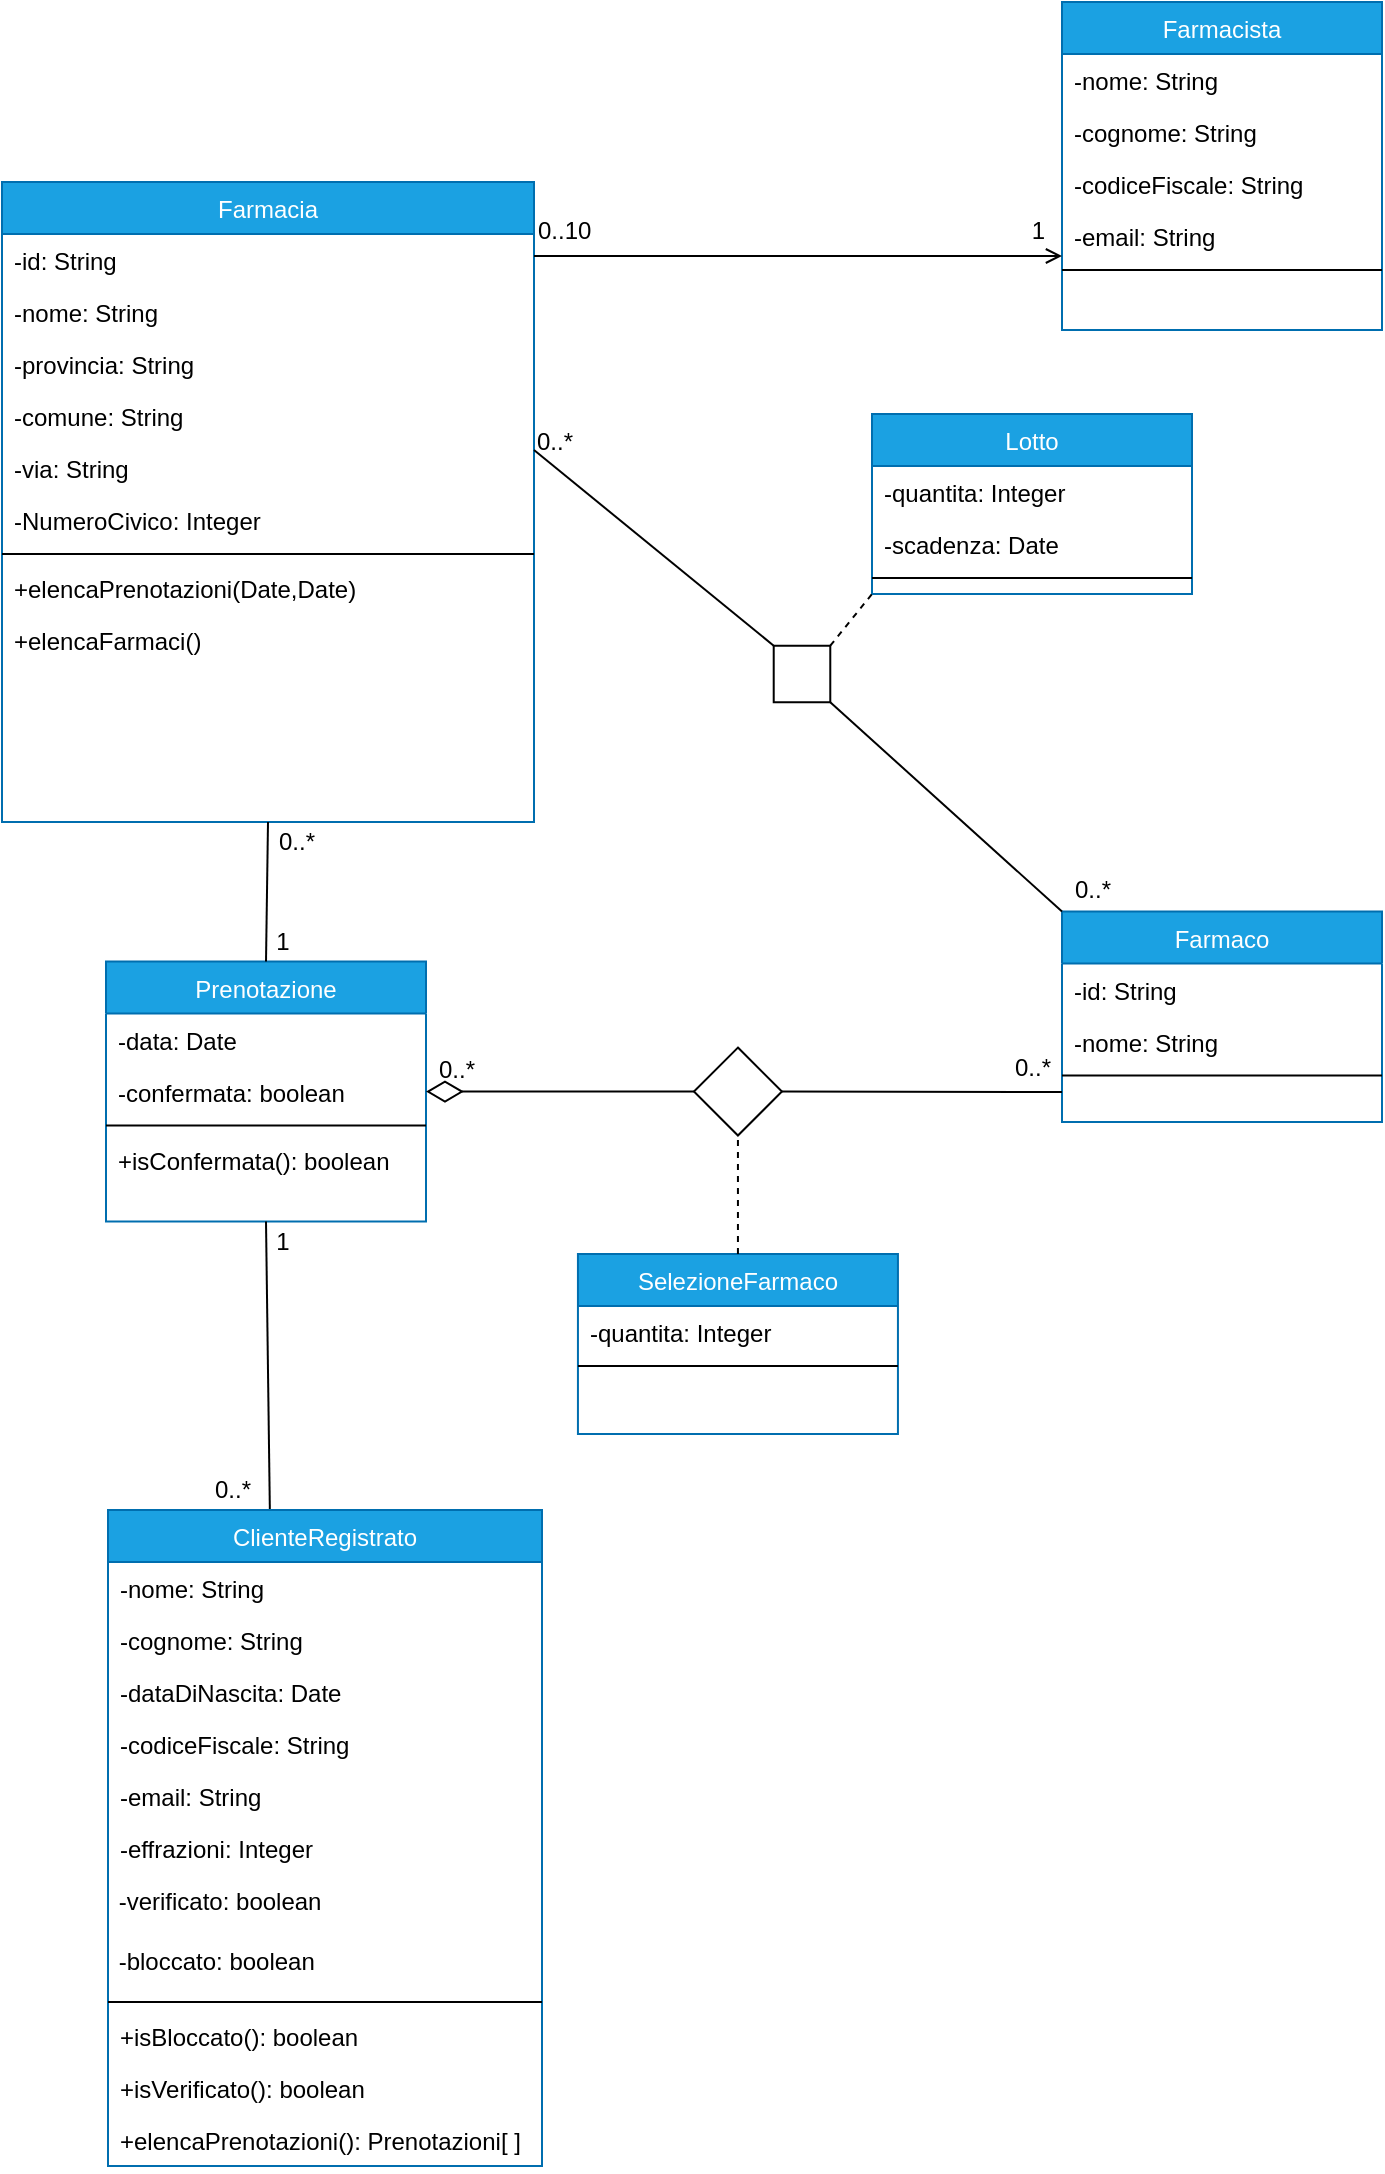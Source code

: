 <mxfile version="14.6.13" type="device" pages="3"><diagram name="DominioFarmacia" id="1DqXM_VLLtZRZo5YBlxg"><mxGraphModel dx="1550" dy="907" grid="1" gridSize="10" guides="1" tooltips="1" connect="1" arrows="1" fold="1" page="1" pageScale="1" pageWidth="827" pageHeight="1169" math="0" shadow="0"><root><mxCell id="rnBzu6xH4EQNNLIilahQ-0"/><mxCell id="rnBzu6xH4EQNNLIilahQ-1" parent="rnBzu6xH4EQNNLIilahQ-0"/><mxCell id="M96Jd_WumTDGuJref8iR-0" value="Farmacia" style="swimlane;fontStyle=0;align=center;verticalAlign=top;childLayout=stackLayout;horizontal=1;startSize=26;horizontalStack=0;resizeParent=1;resizeLast=0;collapsible=1;marginBottom=0;rounded=0;shadow=0;strokeWidth=1;fillColor=#1ba1e2;strokeColor=#006EAF;fontColor=#ffffff;" parent="rnBzu6xH4EQNNLIilahQ-1" vertex="1"><mxGeometry y="90" width="266" height="320" as="geometry"><mxRectangle x="230" y="140" width="160" height="26" as="alternateBounds"/></mxGeometry></mxCell><mxCell id="M96Jd_WumTDGuJref8iR-1" value="-id: String" style="text;align=left;verticalAlign=top;spacingLeft=4;spacingRight=4;overflow=hidden;rotatable=0;points=[[0,0.5],[1,0.5]];portConstraint=eastwest;" parent="M96Jd_WumTDGuJref8iR-0" vertex="1"><mxGeometry y="26" width="266" height="26" as="geometry"/></mxCell><mxCell id="M96Jd_WumTDGuJref8iR-2" value="-nome: String&#10;" style="text;align=left;verticalAlign=top;spacingLeft=4;spacingRight=4;overflow=hidden;rotatable=0;points=[[0,0.5],[1,0.5]];portConstraint=eastwest;" parent="M96Jd_WumTDGuJref8iR-0" vertex="1"><mxGeometry y="52" width="266" height="26" as="geometry"/></mxCell><mxCell id="M96Jd_WumTDGuJref8iR-3" value="-provincia: String" style="text;align=left;verticalAlign=top;spacingLeft=4;spacingRight=4;overflow=hidden;rotatable=0;points=[[0,0.5],[1,0.5]];portConstraint=eastwest;rounded=0;shadow=0;html=0;" parent="M96Jd_WumTDGuJref8iR-0" vertex="1"><mxGeometry y="78" width="266" height="26" as="geometry"/></mxCell><mxCell id="M96Jd_WumTDGuJref8iR-4" value="-comune: String" style="text;align=left;verticalAlign=top;spacingLeft=4;spacingRight=4;overflow=hidden;rotatable=0;points=[[0,0.5],[1,0.5]];portConstraint=eastwest;rounded=0;shadow=0;html=0;" parent="M96Jd_WumTDGuJref8iR-0" vertex="1"><mxGeometry y="104" width="266" height="26" as="geometry"/></mxCell><mxCell id="M96Jd_WumTDGuJref8iR-5" value="-via: String" style="text;align=left;verticalAlign=top;spacingLeft=4;spacingRight=4;overflow=hidden;rotatable=0;points=[[0,0.5],[1,0.5]];portConstraint=eastwest;" parent="M96Jd_WumTDGuJref8iR-0" vertex="1"><mxGeometry y="130" width="266" height="26" as="geometry"/></mxCell><mxCell id="M96Jd_WumTDGuJref8iR-6" value="-NumeroCivico: Integer" style="text;align=left;verticalAlign=top;spacingLeft=4;spacingRight=4;overflow=hidden;rotatable=0;points=[[0,0.5],[1,0.5]];portConstraint=eastwest;" parent="M96Jd_WumTDGuJref8iR-0" vertex="1"><mxGeometry y="156" width="266" height="26" as="geometry"/></mxCell><mxCell id="M96Jd_WumTDGuJref8iR-7" value="" style="line;html=1;strokeWidth=1;align=left;verticalAlign=middle;spacingTop=-1;spacingLeft=3;spacingRight=3;rotatable=0;labelPosition=right;points=[];portConstraint=eastwest;" parent="M96Jd_WumTDGuJref8iR-0" vertex="1"><mxGeometry y="182" width="266" height="8" as="geometry"/></mxCell><mxCell id="M96Jd_WumTDGuJref8iR-8" value="+elencaPrenotazioni(Date,Date)" style="text;align=left;verticalAlign=top;spacingLeft=4;spacingRight=4;overflow=hidden;rotatable=0;points=[[0,0.5],[1,0.5]];portConstraint=eastwest;" parent="M96Jd_WumTDGuJref8iR-0" vertex="1"><mxGeometry y="190" width="266" height="26" as="geometry"/></mxCell><mxCell id="M96Jd_WumTDGuJref8iR-9" value="+elencaFarmaci()" style="text;align=left;verticalAlign=top;spacingLeft=4;spacingRight=4;overflow=hidden;rotatable=0;points=[[0,0.5],[1,0.5]];portConstraint=eastwest;" parent="M96Jd_WumTDGuJref8iR-0" vertex="1"><mxGeometry y="216" width="266" height="26" as="geometry"/></mxCell><mxCell id="M96Jd_WumTDGuJref8iR-10" value="Farmacista" style="swimlane;fontStyle=0;align=center;verticalAlign=top;childLayout=stackLayout;horizontal=1;startSize=26;horizontalStack=0;resizeParent=1;resizeLast=0;collapsible=1;marginBottom=0;rounded=0;shadow=0;strokeWidth=1;fillColor=#1ba1e2;strokeColor=#006EAF;fontColor=#ffffff;" parent="rnBzu6xH4EQNNLIilahQ-1" vertex="1"><mxGeometry x="530" width="160" height="164" as="geometry"><mxRectangle x="550" y="140" width="160" height="26" as="alternateBounds"/></mxGeometry></mxCell><mxCell id="M96Jd_WumTDGuJref8iR-11" value="-nome: String" style="text;align=left;verticalAlign=top;spacingLeft=4;spacingRight=4;overflow=hidden;rotatable=0;points=[[0,0.5],[1,0.5]];portConstraint=eastwest;" parent="M96Jd_WumTDGuJref8iR-10" vertex="1"><mxGeometry y="26" width="160" height="26" as="geometry"/></mxCell><mxCell id="M96Jd_WumTDGuJref8iR-12" value="-cognome: String" style="text;align=left;verticalAlign=top;spacingLeft=4;spacingRight=4;overflow=hidden;rotatable=0;points=[[0,0.5],[1,0.5]];portConstraint=eastwest;rounded=0;shadow=0;html=0;" parent="M96Jd_WumTDGuJref8iR-10" vertex="1"><mxGeometry y="52" width="160" height="26" as="geometry"/></mxCell><mxCell id="M96Jd_WumTDGuJref8iR-13" value="-codiceFiscale: String" style="text;align=left;verticalAlign=top;spacingLeft=4;spacingRight=4;overflow=hidden;rotatable=0;points=[[0,0.5],[1,0.5]];portConstraint=eastwest;rounded=0;shadow=0;html=0;" parent="M96Jd_WumTDGuJref8iR-10" vertex="1"><mxGeometry y="78" width="160" height="26" as="geometry"/></mxCell><mxCell id="M96Jd_WumTDGuJref8iR-14" value="-email: String" style="text;align=left;verticalAlign=top;spacingLeft=4;spacingRight=4;overflow=hidden;rotatable=0;points=[[0,0.5],[1,0.5]];portConstraint=eastwest;" parent="M96Jd_WumTDGuJref8iR-10" vertex="1"><mxGeometry y="104" width="160" height="26" as="geometry"/></mxCell><mxCell id="M96Jd_WumTDGuJref8iR-15" value="" style="line;html=1;strokeWidth=1;align=left;verticalAlign=middle;spacingTop=-1;spacingLeft=3;spacingRight=3;rotatable=0;labelPosition=right;points=[];portConstraint=eastwest;" parent="M96Jd_WumTDGuJref8iR-10" vertex="1"><mxGeometry y="130" width="160" height="8" as="geometry"/></mxCell><mxCell id="M96Jd_WumTDGuJref8iR-16" value="" style="endArrow=open;shadow=0;strokeWidth=1;rounded=0;endFill=1;edgeStyle=elbowEdgeStyle;elbow=vertical;" parent="rnBzu6xH4EQNNLIilahQ-1" source="M96Jd_WumTDGuJref8iR-0" target="M96Jd_WumTDGuJref8iR-10" edge="1"><mxGeometry x="0.5" y="41" relative="1" as="geometry"><mxPoint x="101" y="106" as="sourcePoint"/><mxPoint x="261" y="106" as="targetPoint"/><mxPoint x="-40" y="32" as="offset"/></mxGeometry></mxCell><mxCell id="M96Jd_WumTDGuJref8iR-17" value="0..10" style="resizable=0;align=left;verticalAlign=bottom;labelBackgroundColor=none;fontSize=12;" parent="M96Jd_WumTDGuJref8iR-16" connectable="0" vertex="1"><mxGeometry x="-1" relative="1" as="geometry"><mxPoint y="-4" as="offset"/></mxGeometry></mxCell><mxCell id="M96Jd_WumTDGuJref8iR-18" value="1" style="resizable=0;align=right;verticalAlign=bottom;labelBackgroundColor=none;fontSize=12;" parent="M96Jd_WumTDGuJref8iR-16" connectable="0" vertex="1"><mxGeometry x="1" relative="1" as="geometry"><mxPoint x="-7" y="-4" as="offset"/></mxGeometry></mxCell><mxCell id="M96Jd_WumTDGuJref8iR-19" value="Farmaco" style="swimlane;fontStyle=0;align=center;verticalAlign=top;childLayout=stackLayout;horizontal=1;startSize=26;horizontalStack=0;resizeParent=1;resizeLast=0;collapsible=1;marginBottom=0;rounded=0;shadow=0;strokeWidth=1;fillColor=#1ba1e2;strokeColor=#006EAF;fontColor=#ffffff;" parent="rnBzu6xH4EQNNLIilahQ-1" vertex="1"><mxGeometry x="530" y="454.77" width="160" height="105.23" as="geometry"><mxRectangle x="230" y="140" width="160" height="26" as="alternateBounds"/></mxGeometry></mxCell><mxCell id="M96Jd_WumTDGuJref8iR-20" value="-id: String" style="text;align=left;verticalAlign=top;spacingLeft=4;spacingRight=4;overflow=hidden;rotatable=0;points=[[0,0.5],[1,0.5]];portConstraint=eastwest;" parent="M96Jd_WumTDGuJref8iR-19" vertex="1"><mxGeometry y="26" width="160" height="26" as="geometry"/></mxCell><mxCell id="M96Jd_WumTDGuJref8iR-21" value="-nome: String&#10;" style="text;align=left;verticalAlign=top;spacingLeft=4;spacingRight=4;overflow=hidden;rotatable=0;points=[[0,0.5],[1,0.5]];portConstraint=eastwest;" parent="M96Jd_WumTDGuJref8iR-19" vertex="1"><mxGeometry y="52" width="160" height="26" as="geometry"/></mxCell><mxCell id="M96Jd_WumTDGuJref8iR-22" value="" style="line;html=1;strokeWidth=1;align=left;verticalAlign=middle;spacingTop=-1;spacingLeft=3;spacingRight=3;rotatable=0;labelPosition=right;points=[];portConstraint=eastwest;" parent="M96Jd_WumTDGuJref8iR-19" vertex="1"><mxGeometry y="78" width="160" height="8" as="geometry"/></mxCell><mxCell id="M96Jd_WumTDGuJref8iR-23" value="Prenotazione" style="swimlane;fontStyle=0;align=center;verticalAlign=top;childLayout=stackLayout;horizontal=1;startSize=26;horizontalStack=0;resizeParent=1;resizeLast=0;collapsible=1;marginBottom=0;rounded=0;shadow=0;strokeWidth=1;fillColor=#1ba1e2;strokeColor=#006EAF;fontColor=#ffffff;" parent="rnBzu6xH4EQNNLIilahQ-1" vertex="1"><mxGeometry x="52" y="479.77" width="160" height="130" as="geometry"><mxRectangle x="230" y="140" width="160" height="26" as="alternateBounds"/></mxGeometry></mxCell><mxCell id="M96Jd_WumTDGuJref8iR-24" value="-data: Date&#10;" style="text;align=left;verticalAlign=top;spacingLeft=4;spacingRight=4;overflow=hidden;rotatable=0;points=[[0,0.5],[1,0.5]];portConstraint=eastwest;" parent="M96Jd_WumTDGuJref8iR-23" vertex="1"><mxGeometry y="26" width="160" height="26" as="geometry"/></mxCell><mxCell id="M96Jd_WumTDGuJref8iR-25" value="-confermata: boolean" style="text;align=left;verticalAlign=top;spacingLeft=4;spacingRight=4;overflow=hidden;rotatable=0;points=[[0,0.5],[1,0.5]];portConstraint=eastwest;" parent="M96Jd_WumTDGuJref8iR-23" vertex="1"><mxGeometry y="52" width="160" height="26" as="geometry"/></mxCell><mxCell id="M96Jd_WumTDGuJref8iR-26" value="" style="line;html=1;strokeWidth=1;align=left;verticalAlign=middle;spacingTop=-1;spacingLeft=3;spacingRight=3;rotatable=0;labelPosition=right;points=[];portConstraint=eastwest;" parent="M96Jd_WumTDGuJref8iR-23" vertex="1"><mxGeometry y="78" width="160" height="8" as="geometry"/></mxCell><mxCell id="M96Jd_WumTDGuJref8iR-27" value="+isConfermata(): boolean" style="text;align=left;verticalAlign=top;spacingLeft=4;spacingRight=4;overflow=hidden;rotatable=0;points=[[0,0.5],[1,0.5]];portConstraint=eastwest;" parent="M96Jd_WumTDGuJref8iR-23" vertex="1"><mxGeometry y="86" width="160" height="26" as="geometry"/></mxCell><mxCell id="M96Jd_WumTDGuJref8iR-28" value="" style="endArrow=none;html=1;entryX=0.5;entryY=1;entryDx=0;entryDy=0;exitX=0.5;exitY=0;exitDx=0;exitDy=0;endFill=0;" parent="rnBzu6xH4EQNNLIilahQ-1" source="M96Jd_WumTDGuJref8iR-23" target="M96Jd_WumTDGuJref8iR-0" edge="1"><mxGeometry width="50" height="50" relative="1" as="geometry"><mxPoint x="381" y="312" as="sourcePoint"/><mxPoint x="381" y="234" as="targetPoint"/></mxGeometry></mxCell><mxCell id="M96Jd_WumTDGuJref8iR-29" value="" style="endArrow=none;html=1;exitX=0.373;exitY=0.003;exitDx=0;exitDy=0;entryX=0.5;entryY=1;entryDx=0;entryDy=0;endFill=0;exitPerimeter=0;" parent="rnBzu6xH4EQNNLIilahQ-1" source="M96Jd_WumTDGuJref8iR-36" target="M96Jd_WumTDGuJref8iR-23" edge="1"><mxGeometry width="50" height="50" relative="1" as="geometry"><mxPoint x="134" y="754" as="sourcePoint"/><mxPoint x="667" y="554" as="targetPoint"/></mxGeometry></mxCell><mxCell id="M96Jd_WumTDGuJref8iR-30" value="0..*" style="text;html=1;align=center;verticalAlign=middle;resizable=0;points=[];autosize=1;strokeColor=none;" parent="rnBzu6xH4EQNNLIilahQ-1" vertex="1"><mxGeometry x="261" y="210" width="30" height="20" as="geometry"/></mxCell><mxCell id="M96Jd_WumTDGuJref8iR-31" value="1" style="text;html=1;align=center;verticalAlign=middle;resizable=0;points=[];autosize=1;strokeColor=none;" parent="rnBzu6xH4EQNNLIilahQ-1" vertex="1"><mxGeometry x="130" y="459.77" width="20" height="20" as="geometry"/></mxCell><mxCell id="M96Jd_WumTDGuJref8iR-32" value="0..*" style="text;html=1;align=center;verticalAlign=middle;resizable=0;points=[];autosize=1;strokeColor=none;" parent="rnBzu6xH4EQNNLIilahQ-1" vertex="1"><mxGeometry x="132" y="410" width="30" height="20" as="geometry"/></mxCell><mxCell id="M96Jd_WumTDGuJref8iR-33" value="1" style="text;html=1;align=center;verticalAlign=middle;resizable=0;points=[];autosize=1;strokeColor=none;" parent="rnBzu6xH4EQNNLIilahQ-1" vertex="1"><mxGeometry x="130" y="609.77" width="20" height="20" as="geometry"/></mxCell><mxCell id="M96Jd_WumTDGuJref8iR-34" value="0..*" style="text;html=1;align=center;verticalAlign=middle;resizable=0;points=[];autosize=1;strokeColor=none;" parent="rnBzu6xH4EQNNLIilahQ-1" vertex="1"><mxGeometry x="100" y="734" width="30" height="20" as="geometry"/></mxCell><mxCell id="M96Jd_WumTDGuJref8iR-35" value="0..*" style="text;html=1;align=center;verticalAlign=middle;resizable=0;points=[];autosize=1;strokeColor=none;" parent="rnBzu6xH4EQNNLIilahQ-1" vertex="1"><mxGeometry x="212" y="524" width="30" height="20" as="geometry"/></mxCell><mxCell id="M96Jd_WumTDGuJref8iR-36" value="ClienteRegistrato" style="swimlane;fontStyle=0;align=center;verticalAlign=top;childLayout=stackLayout;horizontal=1;startSize=26;horizontalStack=0;resizeParent=1;resizeLast=0;collapsible=1;marginBottom=0;rounded=0;shadow=0;strokeWidth=1;fillColor=#1ba1e2;strokeColor=#006EAF;fontColor=#ffffff;" parent="rnBzu6xH4EQNNLIilahQ-1" vertex="1"><mxGeometry x="53" y="754" width="217" height="328" as="geometry"><mxRectangle x="230" y="140" width="160" height="26" as="alternateBounds"/></mxGeometry></mxCell><mxCell id="M96Jd_WumTDGuJref8iR-37" value="-nome: String&#10;" style="text;align=left;verticalAlign=top;spacingLeft=4;spacingRight=4;overflow=hidden;rotatable=0;points=[[0,0.5],[1,0.5]];portConstraint=eastwest;" parent="M96Jd_WumTDGuJref8iR-36" vertex="1"><mxGeometry y="26" width="217" height="26" as="geometry"/></mxCell><mxCell id="M96Jd_WumTDGuJref8iR-38" value="-cognome: String" style="text;align=left;verticalAlign=top;spacingLeft=4;spacingRight=4;overflow=hidden;rotatable=0;points=[[0,0.5],[1,0.5]];portConstraint=eastwest;" parent="M96Jd_WumTDGuJref8iR-36" vertex="1"><mxGeometry y="52" width="217" height="26" as="geometry"/></mxCell><mxCell id="M96Jd_WumTDGuJref8iR-39" value="-dataDiNascita: Date" style="text;align=left;verticalAlign=top;spacingLeft=4;spacingRight=4;overflow=hidden;rotatable=0;points=[[0,0.5],[1,0.5]];portConstraint=eastwest;" parent="M96Jd_WumTDGuJref8iR-36" vertex="1"><mxGeometry y="78" width="217" height="26" as="geometry"/></mxCell><mxCell id="M96Jd_WumTDGuJref8iR-40" value="-codiceFiscale: String" style="text;align=left;verticalAlign=top;spacingLeft=4;spacingRight=4;overflow=hidden;rotatable=0;points=[[0,0.5],[1,0.5]];portConstraint=eastwest;" parent="M96Jd_WumTDGuJref8iR-36" vertex="1"><mxGeometry y="104" width="217" height="26" as="geometry"/></mxCell><mxCell id="M96Jd_WumTDGuJref8iR-41" value="-email: String" style="text;align=left;verticalAlign=top;spacingLeft=4;spacingRight=4;overflow=hidden;rotatable=0;points=[[0,0.5],[1,0.5]];portConstraint=eastwest;" parent="M96Jd_WumTDGuJref8iR-36" vertex="1"><mxGeometry y="130" width="217" height="26" as="geometry"/></mxCell><mxCell id="M96Jd_WumTDGuJref8iR-42" value="-effrazioni: Integer" style="text;align=left;verticalAlign=top;spacingLeft=4;spacingRight=4;overflow=hidden;rotatable=0;points=[[0,0.5],[1,0.5]];portConstraint=eastwest;" parent="M96Jd_WumTDGuJref8iR-36" vertex="1"><mxGeometry y="156" width="217" height="26" as="geometry"/></mxCell><mxCell id="M96Jd_WumTDGuJref8iR-43" value="&lt;font face=&quot;helvetica&quot;&gt;&amp;nbsp;-verificato: boolean&lt;/font&gt;" style="text;whiteSpace=wrap;html=1;" parent="M96Jd_WumTDGuJref8iR-36" vertex="1"><mxGeometry y="182" width="217" height="30" as="geometry"/></mxCell><mxCell id="M96Jd_WumTDGuJref8iR-44" value="&lt;font face=&quot;helvetica&quot;&gt;&amp;nbsp;-bloccato: boolean&lt;/font&gt;" style="text;whiteSpace=wrap;html=1;" parent="M96Jd_WumTDGuJref8iR-36" vertex="1"><mxGeometry y="212" width="217" height="30" as="geometry"/></mxCell><mxCell id="M96Jd_WumTDGuJref8iR-45" value="" style="line;html=1;strokeWidth=1;align=left;verticalAlign=middle;spacingTop=-1;spacingLeft=3;spacingRight=3;rotatable=0;labelPosition=right;points=[];portConstraint=eastwest;" parent="M96Jd_WumTDGuJref8iR-36" vertex="1"><mxGeometry y="242" width="217" height="8" as="geometry"/></mxCell><mxCell id="M96Jd_WumTDGuJref8iR-46" value="+isBloccato(): boolean" style="text;align=left;verticalAlign=top;spacingLeft=4;spacingRight=4;overflow=hidden;rotatable=0;points=[[0,0.5],[1,0.5]];portConstraint=eastwest;" parent="M96Jd_WumTDGuJref8iR-36" vertex="1"><mxGeometry y="250" width="217" height="26" as="geometry"/></mxCell><mxCell id="M96Jd_WumTDGuJref8iR-47" value="+isVerificato(): boolean" style="text;align=left;verticalAlign=top;spacingLeft=4;spacingRight=4;overflow=hidden;rotatable=0;points=[[0,0.5],[1,0.5]];portConstraint=eastwest;" parent="M96Jd_WumTDGuJref8iR-36" vertex="1"><mxGeometry y="276" width="217" height="26" as="geometry"/></mxCell><mxCell id="M96Jd_WumTDGuJref8iR-48" value="+elencaPrenotazioni(): Prenotazioni[ ]" style="text;align=left;verticalAlign=top;spacingLeft=4;spacingRight=4;overflow=hidden;rotatable=0;points=[[0,0.5],[1,0.5]];portConstraint=eastwest;" parent="M96Jd_WumTDGuJref8iR-36" vertex="1"><mxGeometry y="302" width="217" height="26" as="geometry"/></mxCell><mxCell id="M96Jd_WumTDGuJref8iR-49" value="" style="endArrow=none;html=1;entryX=0;entryY=0;entryDx=0;entryDy=0;endFill=0;startArrow=none;exitX=1;exitY=0.5;exitDx=0;exitDy=0;" parent="rnBzu6xH4EQNNLIilahQ-1" source="M96Jd_WumTDGuJref8iR-63" target="M96Jd_WumTDGuJref8iR-19" edge="1"><mxGeometry width="50" height="50" relative="1" as="geometry"><mxPoint x="266" y="224" as="sourcePoint"/><mxPoint x="480.0" y="434" as="targetPoint"/></mxGeometry></mxCell><mxCell id="M96Jd_WumTDGuJref8iR-50" value="" style="endArrow=none;html=1;exitX=1;exitY=0.5;exitDx=0;exitDy=0;endFill=0;startSize=16;strokeWidth=1;startArrow=none;startFill=0;" parent="rnBzu6xH4EQNNLIilahQ-1" source="M96Jd_WumTDGuJref8iR-59" edge="1"><mxGeometry width="50" height="50" relative="1" as="geometry"><mxPoint x="213" y="544" as="sourcePoint"/><mxPoint x="530" y="545" as="targetPoint"/></mxGeometry></mxCell><mxCell id="M96Jd_WumTDGuJref8iR-51" value="0..*" style="text;html=1;align=center;verticalAlign=middle;resizable=0;points=[];autosize=1;strokeColor=none;" parent="rnBzu6xH4EQNNLIilahQ-1" vertex="1"><mxGeometry x="530" y="434" width="30" height="20" as="geometry"/></mxCell><mxCell id="M96Jd_WumTDGuJref8iR-52" value="Lotto" style="swimlane;fontStyle=0;align=center;verticalAlign=top;childLayout=stackLayout;horizontal=1;startSize=26;horizontalStack=0;resizeParent=1;resizeLast=0;collapsible=1;marginBottom=0;rounded=0;shadow=0;strokeWidth=1;fillColor=#1ba1e2;strokeColor=#006EAF;fontColor=#ffffff;" parent="rnBzu6xH4EQNNLIilahQ-1" vertex="1"><mxGeometry x="435" y="206" width="160" height="90" as="geometry"><mxRectangle x="550" y="140" width="160" height="26" as="alternateBounds"/></mxGeometry></mxCell><mxCell id="M96Jd_WumTDGuJref8iR-53" value="-quantita: Integer" style="text;align=left;verticalAlign=top;spacingLeft=4;spacingRight=4;overflow=hidden;rotatable=0;points=[[0,0.5],[1,0.5]];portConstraint=eastwest;" parent="M96Jd_WumTDGuJref8iR-52" vertex="1"><mxGeometry y="26" width="160" height="26" as="geometry"/></mxCell><mxCell id="M96Jd_WumTDGuJref8iR-54" value="-scadenza: Date" style="text;align=left;verticalAlign=top;spacingLeft=4;spacingRight=4;overflow=hidden;rotatable=0;points=[[0,0.5],[1,0.5]];portConstraint=eastwest;" parent="M96Jd_WumTDGuJref8iR-52" vertex="1"><mxGeometry y="52" width="160" height="26" as="geometry"/></mxCell><mxCell id="M96Jd_WumTDGuJref8iR-55" value="" style="line;html=1;strokeWidth=1;align=left;verticalAlign=middle;spacingTop=-1;spacingLeft=3;spacingRight=3;rotatable=0;labelPosition=right;points=[];portConstraint=eastwest;" parent="M96Jd_WumTDGuJref8iR-52" vertex="1"><mxGeometry y="78" width="160" height="8" as="geometry"/></mxCell><mxCell id="M96Jd_WumTDGuJref8iR-56" value="SelezioneFarmaco" style="swimlane;fontStyle=0;align=center;verticalAlign=top;childLayout=stackLayout;horizontal=1;startSize=26;horizontalStack=0;resizeParent=1;resizeLast=0;collapsible=1;marginBottom=0;rounded=0;shadow=0;strokeWidth=1;fillColor=#1ba1e2;strokeColor=#006EAF;fontColor=#ffffff;" parent="rnBzu6xH4EQNNLIilahQ-1" vertex="1"><mxGeometry x="287.97" y="626" width="160" height="90" as="geometry"><mxRectangle x="550" y="140" width="160" height="26" as="alternateBounds"/></mxGeometry></mxCell><mxCell id="M96Jd_WumTDGuJref8iR-57" value="-quantita: Integer" style="text;align=left;verticalAlign=top;spacingLeft=4;spacingRight=4;overflow=hidden;rotatable=0;points=[[0,0.5],[1,0.5]];portConstraint=eastwest;" parent="M96Jd_WumTDGuJref8iR-56" vertex="1"><mxGeometry y="26" width="160" height="26" as="geometry"/></mxCell><mxCell id="M96Jd_WumTDGuJref8iR-58" value="" style="line;html=1;strokeWidth=1;align=left;verticalAlign=middle;spacingTop=-1;spacingLeft=3;spacingRight=3;rotatable=0;labelPosition=right;points=[];portConstraint=eastwest;" parent="M96Jd_WumTDGuJref8iR-56" vertex="1"><mxGeometry y="52" width="160" height="8" as="geometry"/></mxCell><mxCell id="M96Jd_WumTDGuJref8iR-59" value="" style="rhombus;whiteSpace=wrap;html=1;rotation=0;" parent="rnBzu6xH4EQNNLIilahQ-1" vertex="1"><mxGeometry x="345.97" y="522.77" width="44" height="44" as="geometry"/></mxCell><mxCell id="M96Jd_WumTDGuJref8iR-60" value="" style="endArrow=none;html=1;exitX=1;exitY=0.5;exitDx=0;exitDy=0;entryX=0;entryY=0.5;entryDx=0;entryDy=0;endFill=0;startSize=16;sourcePerimeterSpacing=0;strokeWidth=1;startArrow=diamondThin;startFill=0;" parent="rnBzu6xH4EQNNLIilahQ-1" source="M96Jd_WumTDGuJref8iR-23" target="M96Jd_WumTDGuJref8iR-59" edge="1"><mxGeometry width="50" height="50" relative="1" as="geometry"><mxPoint x="213" y="544" as="sourcePoint"/><mxPoint x="520" y="542" as="targetPoint"/></mxGeometry></mxCell><mxCell id="M96Jd_WumTDGuJref8iR-61" value="" style="endArrow=none;html=1;startSize=16;sourcePerimeterSpacing=0;strokeWidth=1;exitX=0.5;exitY=0;exitDx=0;exitDy=0;dashed=1;" parent="rnBzu6xH4EQNNLIilahQ-1" source="M96Jd_WumTDGuJref8iR-56" target="M96Jd_WumTDGuJref8iR-59" edge="1"><mxGeometry width="50" height="50" relative="1" as="geometry"><mxPoint x="450" y="596" as="sourcePoint"/><mxPoint x="368" y="566" as="targetPoint"/></mxGeometry></mxCell><mxCell id="M96Jd_WumTDGuJref8iR-62" value="" style="endArrow=none;html=1;startSize=16;sourcePerimeterSpacing=0;strokeWidth=1;entryX=0;entryY=1;entryDx=0;entryDy=0;exitX=0.5;exitY=0;exitDx=0;exitDy=0;dashed=1;" parent="rnBzu6xH4EQNNLIilahQ-1" source="M96Jd_WumTDGuJref8iR-63" target="M96Jd_WumTDGuJref8iR-52" edge="1"><mxGeometry width="50" height="50" relative="1" as="geometry"><mxPoint x="660" y="346" as="sourcePoint"/><mxPoint x="450" y="316" as="targetPoint"/></mxGeometry></mxCell><mxCell id="M96Jd_WumTDGuJref8iR-63" value="" style="rhombus;whiteSpace=wrap;html=1;rotation=45;" parent="rnBzu6xH4EQNNLIilahQ-1" vertex="1"><mxGeometry x="380" y="316" width="40" height="40" as="geometry"/></mxCell><mxCell id="M96Jd_WumTDGuJref8iR-64" value="" style="endArrow=none;html=1;entryX=0;entryY=0.5;entryDx=0;entryDy=0;endFill=0;" parent="rnBzu6xH4EQNNLIilahQ-1" target="M96Jd_WumTDGuJref8iR-63" edge="1"><mxGeometry width="50" height="50" relative="1" as="geometry"><mxPoint x="266" y="224" as="sourcePoint"/><mxPoint x="550" y="454" as="targetPoint"/></mxGeometry></mxCell><mxCell id="M96Jd_WumTDGuJref8iR-65" value="0..*" style="text;html=1;align=center;verticalAlign=middle;resizable=0;points=[];autosize=1;strokeColor=none;" parent="rnBzu6xH4EQNNLIilahQ-1" vertex="1"><mxGeometry x="500" y="522.77" width="30" height="20" as="geometry"/></mxCell></root></mxGraphModel></diagram><diagram id="blREBh7f854gbjBfjd0E" name="ViewFarmacia"><mxGraphModel dx="1550" dy="907" grid="1" gridSize="10" guides="1" tooltips="1" connect="1" arrows="1" fold="1" page="1" pageScale="1" pageWidth="827" pageHeight="1169" math="0" shadow="0"><root><mxCell id="h2Tj-vObFBrl7N71RLlr-0"/><mxCell id="h2Tj-vObFBrl7N71RLlr-1" parent="h2Tj-vObFBrl7N71RLlr-0"/><mxCell id="SQxefBa3Q0GOYtzW26Bx-0" value="HomeGestione" style="swimlane;fontStyle=0;align=center;verticalAlign=top;childLayout=stackLayout;horizontal=1;startSize=26;horizontalStack=0;resizeParent=1;resizeLast=0;collapsible=1;marginBottom=0;rounded=0;shadow=0;strokeWidth=1;fontColor=#ffffff;swimlaneFillColor=#FF8000;strokeColor=#FF8000;fillColor=#FF8000;" parent="h2Tj-vObFBrl7N71RLlr-1" vertex="1"><mxGeometry x="340" y="340" width="160" height="60" as="geometry"><mxRectangle x="230" y="140" width="160" height="26" as="alternateBounds"/></mxGeometry></mxCell><mxCell id="SQxefBa3Q0GOYtzW26Bx-1" value="" style="line;html=1;strokeWidth=1;align=left;verticalAlign=middle;spacingTop=-1;spacingLeft=3;spacingRight=3;rotatable=0;labelPosition=right;points=[];portConstraint=eastwest;strokeColor=#FFFFFF;" parent="SQxefBa3Q0GOYtzW26Bx-0" vertex="1"><mxGeometry y="26" width="160" height="8" as="geometry"/></mxCell><mxCell id="SQxefBa3Q0GOYtzW26Bx-2" value="" style="line;html=1;strokeWidth=1;align=left;verticalAlign=middle;spacingTop=-1;spacingLeft=3;spacingRight=3;rotatable=0;labelPosition=right;points=[];portConstraint=eastwest;dashed=1;dashPattern=1 1;" parent="SQxefBa3Q0GOYtzW26Bx-0" vertex="1"><mxGeometry y="34" width="160" height="8" as="geometry"/></mxCell><mxCell id="SQxefBa3Q0GOYtzW26Bx-3" value="ViewPrenotazioni" style="swimlane;fontStyle=0;align=center;verticalAlign=top;childLayout=stackLayout;horizontal=1;startSize=26;horizontalStack=0;resizeParent=1;resizeLast=0;collapsible=1;marginBottom=0;rounded=0;shadow=0;strokeWidth=1;fontColor=#ffffff;swimlaneFillColor=#FF8000;strokeColor=#FF8000;fillColor=#FF8000;" parent="h2Tj-vObFBrl7N71RLlr-1" vertex="1"><mxGeometry x="40" y="160" width="240" height="100" as="geometry"><mxRectangle x="230" y="140" width="160" height="26" as="alternateBounds"/></mxGeometry></mxCell><mxCell id="SQxefBa3Q0GOYtzW26Bx-4" value="" style="line;html=1;strokeWidth=1;align=left;verticalAlign=middle;spacingTop=-1;spacingLeft=3;spacingRight=3;rotatable=0;labelPosition=right;points=[];portConstraint=eastwest;strokeColor=#FFFFFF;" parent="SQxefBa3Q0GOYtzW26Bx-3" vertex="1"><mxGeometry y="26" width="240" height="8" as="geometry"/></mxCell><mxCell id="SQxefBa3Q0GOYtzW26Bx-5" value="" style="line;html=1;strokeWidth=1;align=left;verticalAlign=middle;spacingTop=-1;spacingLeft=3;spacingRight=3;rotatable=0;labelPosition=right;points=[];portConstraint=eastwest;dashed=1;dashPattern=1 1;" parent="SQxefBa3Q0GOYtzW26Bx-3" vertex="1"><mxGeometry y="34" width="240" height="8" as="geometry"/></mxCell><mxCell id="ARb3HQ8ESnXO48MNOs43-1" value="+GetElencoPrenotazioni(Date,Date)" style="text;align=left;verticalAlign=top;spacingLeft=4;spacingRight=4;overflow=hidden;rotatable=0;points=[[0,0.5],[1,0.5]];portConstraint=eastwest;" parent="SQxefBa3Q0GOYtzW26Bx-3" vertex="1"><mxGeometry y="42" width="240" height="26" as="geometry"/></mxCell><mxCell id="ARb3HQ8ESnXO48MNOs43-2" value="+eseguiConferma(Prenotazione)" style="text;align=left;verticalAlign=top;spacingLeft=4;spacingRight=4;overflow=hidden;rotatable=0;points=[[0,0.5],[1,0.5]];portConstraint=eastwest;" parent="SQxefBa3Q0GOYtzW26Bx-3" vertex="1"><mxGeometry y="68" width="240" height="26" as="geometry"/></mxCell><mxCell id="SQxefBa3Q0GOYtzW26Bx-6" value="ViewVerificaIdentità" style="swimlane;fontStyle=0;align=center;verticalAlign=top;childLayout=stackLayout;horizontal=1;startSize=26;horizontalStack=0;resizeParent=1;resizeLast=0;collapsible=1;marginBottom=0;rounded=0;shadow=0;strokeWidth=1;fontColor=#ffffff;swimlaneFillColor=#FF8000;strokeColor=#FF8000;fillColor=#FF8000;" parent="h2Tj-vObFBrl7N71RLlr-1" vertex="1"><mxGeometry x="560" y="160" width="240" height="100" as="geometry"><mxRectangle x="230" y="140" width="160" height="26" as="alternateBounds"/></mxGeometry></mxCell><mxCell id="SQxefBa3Q0GOYtzW26Bx-7" value="" style="line;html=1;strokeWidth=1;align=left;verticalAlign=middle;spacingTop=-1;spacingLeft=3;spacingRight=3;rotatable=0;labelPosition=right;points=[];portConstraint=eastwest;strokeColor=#FFFFFF;" parent="SQxefBa3Q0GOYtzW26Bx-6" vertex="1"><mxGeometry y="26" width="240" height="8" as="geometry"/></mxCell><mxCell id="SQxefBa3Q0GOYtzW26Bx-8" value="" style="line;html=1;strokeWidth=1;align=left;verticalAlign=middle;spacingTop=-1;spacingLeft=3;spacingRight=3;rotatable=0;labelPosition=right;points=[];portConstraint=eastwest;dashed=1;dashPattern=1 1;" parent="SQxefBa3Q0GOYtzW26Bx-6" vertex="1"><mxGeometry y="34" width="240" height="8" as="geometry"/></mxCell><mxCell id="cfFQWscjGjKPCMGyim8G-16" value="+eseguiRicercaUtente(String)" style="text;align=left;verticalAlign=top;spacingLeft=4;spacingRight=4;overflow=hidden;rotatable=0;points=[[0,0.5],[1,0.5]];portConstraint=eastwest;" parent="SQxefBa3Q0GOYtzW26Bx-6" vertex="1"><mxGeometry y="42" width="240" height="26" as="geometry"/></mxCell><mxCell id="cfFQWscjGjKPCMGyim8G-17" value="+eseguiConfermaUtente(String)" style="text;align=left;verticalAlign=top;spacingLeft=4;spacingRight=4;overflow=hidden;rotatable=0;points=[[0,0.5],[1,0.5]];portConstraint=eastwest;" parent="SQxefBa3Q0GOYtzW26Bx-6" vertex="1"><mxGeometry y="68" width="240" height="26" as="geometry"/></mxCell><mxCell id="SQxefBa3Q0GOYtzW26Bx-9" value="ViewResocontoUtenti" style="swimlane;fontStyle=0;align=center;verticalAlign=top;childLayout=stackLayout;horizontal=1;startSize=26;horizontalStack=0;resizeParent=1;resizeLast=0;collapsible=1;marginBottom=0;rounded=0;shadow=0;strokeWidth=1;fontColor=#ffffff;swimlaneFillColor=#FF8000;strokeColor=#FF8000;fillColor=#FF8000;" parent="h2Tj-vObFBrl7N71RLlr-1" vertex="1"><mxGeometry x="560" y="474" width="240" height="100" as="geometry"><mxRectangle x="230" y="140" width="160" height="26" as="alternateBounds"/></mxGeometry></mxCell><mxCell id="SQxefBa3Q0GOYtzW26Bx-10" value="" style="line;html=1;strokeWidth=1;align=left;verticalAlign=middle;spacingTop=-1;spacingLeft=3;spacingRight=3;rotatable=0;labelPosition=right;points=[];portConstraint=eastwest;strokeColor=#FFFFFF;" parent="SQxefBa3Q0GOYtzW26Bx-9" vertex="1"><mxGeometry y="26" width="240" height="8" as="geometry"/></mxCell><mxCell id="SQxefBa3Q0GOYtzW26Bx-11" value="" style="line;html=1;strokeWidth=1;align=left;verticalAlign=middle;spacingTop=-1;spacingLeft=3;spacingRight=3;rotatable=0;labelPosition=right;points=[];portConstraint=eastwest;dashed=1;dashPattern=1 1;" parent="SQxefBa3Q0GOYtzW26Bx-9" vertex="1"><mxGeometry y="34" width="240" height="8" as="geometry"/></mxCell><mxCell id="JqTvBxJfi5m310m6WZc_-0" value="+getElencoUtenti()" style="text;align=left;verticalAlign=top;spacingLeft=4;spacingRight=4;overflow=hidden;rotatable=0;points=[[0,0.5],[1,0.5]];portConstraint=eastwest;" parent="SQxefBa3Q0GOYtzW26Bx-9" vertex="1"><mxGeometry y="42" width="240" height="26" as="geometry"/></mxCell><mxCell id="JqTvBxJfi5m310m6WZc_-1" value="+eseguiBloccaUtente(Utente)" style="text;align=left;verticalAlign=top;spacingLeft=4;spacingRight=4;overflow=hidden;rotatable=0;points=[[0,0.5],[1,0.5]];portConstraint=eastwest;" parent="SQxefBa3Q0GOYtzW26Bx-9" vertex="1"><mxGeometry y="68" width="240" height="26" as="geometry"/></mxCell><mxCell id="SQxefBa3Q0GOYtzW26Bx-12" value="ViewFarmaci" style="swimlane;fontStyle=0;align=center;verticalAlign=top;childLayout=stackLayout;horizontal=1;startSize=26;horizontalStack=0;resizeParent=1;resizeLast=0;collapsible=1;marginBottom=0;rounded=0;shadow=0;strokeWidth=1;fontColor=#ffffff;swimlaneFillColor=#FF8000;strokeColor=#FF8000;fillColor=#FF8000;" parent="h2Tj-vObFBrl7N71RLlr-1" vertex="1"><mxGeometry x="40" y="474" width="240" height="100" as="geometry"><mxRectangle x="230" y="140" width="160" height="26" as="alternateBounds"/></mxGeometry></mxCell><mxCell id="SQxefBa3Q0GOYtzW26Bx-13" value="" style="line;html=1;strokeWidth=1;align=left;verticalAlign=middle;spacingTop=-1;spacingLeft=3;spacingRight=3;rotatable=0;labelPosition=right;points=[];portConstraint=eastwest;strokeColor=#FFFFFF;" parent="SQxefBa3Q0GOYtzW26Bx-12" vertex="1"><mxGeometry y="26" width="240" height="8" as="geometry"/></mxCell><mxCell id="SQxefBa3Q0GOYtzW26Bx-14" value="" style="line;html=1;strokeWidth=1;align=left;verticalAlign=middle;spacingTop=-1;spacingLeft=3;spacingRight=3;rotatable=0;labelPosition=right;points=[];portConstraint=eastwest;dashed=1;dashPattern=1 1;" parent="SQxefBa3Q0GOYtzW26Bx-12" vertex="1"><mxGeometry y="34" width="240" height="8" as="geometry"/></mxCell><mxCell id="cfFQWscjGjKPCMGyim8G-18" value="+getElencoFarmaci(String)" style="text;align=left;verticalAlign=top;spacingLeft=4;spacingRight=4;overflow=hidden;rotatable=0;points=[[0,0.5],[1,0.5]];portConstraint=eastwest;" parent="SQxefBa3Q0GOYtzW26Bx-12" vertex="1"><mxGeometry y="42" width="240" height="26" as="geometry"/></mxCell><mxCell id="IdZWliiU8T0aL6-EbgNo-0" value="" style="endArrow=openThin;html=1;endFill=0;jumpSize=6;startSize=12;endSize=12;strokeColor=#007FFF;startArrow=openThin;startFill=0;entryX=1;entryY=0.5;entryDx=0;entryDy=0;exitX=0.25;exitY=0;exitDx=0;exitDy=0;" parent="h2Tj-vObFBrl7N71RLlr-1" source="SQxefBa3Q0GOYtzW26Bx-0" target="ARb3HQ8ESnXO48MNOs43-1" edge="1"><mxGeometry width="50" height="50" relative="1" as="geometry"><mxPoint x="400" y="320" as="sourcePoint"/><mxPoint x="440.0" y="286" as="targetPoint"/></mxGeometry></mxCell><mxCell id="cfFQWscjGjKPCMGyim8G-0" value="" style="endArrow=openThin;html=1;endFill=0;jumpSize=6;startSize=12;endSize=12;strokeColor=#007FFF;startArrow=openThin;startFill=0;entryX=0;entryY=0.5;entryDx=0;entryDy=0;exitX=0.75;exitY=0;exitDx=0;exitDy=0;" parent="h2Tj-vObFBrl7N71RLlr-1" source="SQxefBa3Q0GOYtzW26Bx-0" target="SQxefBa3Q0GOYtzW26Bx-6" edge="1"><mxGeometry width="50" height="50" relative="1" as="geometry"><mxPoint x="500" y="330" as="sourcePoint"/><mxPoint x="590" y="340" as="targetPoint"/></mxGeometry></mxCell><mxCell id="cfFQWscjGjKPCMGyim8G-1" value="" style="endArrow=openThin;html=1;endFill=0;jumpSize=6;startSize=12;endSize=12;strokeColor=#007FFF;startArrow=openThin;startFill=0;exitX=0;exitY=0.5;exitDx=0;exitDy=0;entryX=0.75;entryY=1;entryDx=0;entryDy=0;" parent="h2Tj-vObFBrl7N71RLlr-1" source="SQxefBa3Q0GOYtzW26Bx-9" target="SQxefBa3Q0GOYtzW26Bx-0" edge="1"><mxGeometry width="50" height="50" relative="1" as="geometry"><mxPoint x="570" y="390" as="sourcePoint"/><mxPoint x="540" y="450" as="targetPoint"/></mxGeometry></mxCell><mxCell id="cfFQWscjGjKPCMGyim8G-2" value="" style="endArrow=openThin;html=1;endFill=0;jumpSize=6;startSize=12;endSize=12;strokeColor=#007FFF;startArrow=openThin;startFill=0;entryX=0.25;entryY=1;entryDx=0;entryDy=0;exitX=1;exitY=0.5;exitDx=0;exitDy=0;" parent="h2Tj-vObFBrl7N71RLlr-1" source="SQxefBa3Q0GOYtzW26Bx-12" target="SQxefBa3Q0GOYtzW26Bx-0" edge="1"><mxGeometry width="50" height="50" relative="1" as="geometry"><mxPoint x="580" y="560.0" as="sourcePoint"/><mxPoint x="430" y="460.0" as="targetPoint"/></mxGeometry></mxCell><mxCell id="cfFQWscjGjKPCMGyim8G-3" value="&lt;font color=&quot;#007fff&quot;&gt;1&lt;/font&gt;" style="text;html=1;align=center;verticalAlign=middle;resizable=0;points=[];autosize=1;strokeColor=none;" parent="h2Tj-vObFBrl7N71RLlr-1" vertex="1"><mxGeometry x="359" y="310" width="20" height="20" as="geometry"/></mxCell><mxCell id="cfFQWscjGjKPCMGyim8G-9" value="&lt;font color=&quot;#007fff&quot;&gt;1&lt;/font&gt;" style="text;html=1;align=center;verticalAlign=middle;resizable=0;points=[];autosize=1;strokeColor=none;" parent="h2Tj-vObFBrl7N71RLlr-1" vertex="1"><mxGeometry x="459" y="310" width="20" height="20" as="geometry"/></mxCell><mxCell id="cfFQWscjGjKPCMGyim8G-10" value="&lt;font color=&quot;#007fff&quot;&gt;1&lt;/font&gt;" style="text;html=1;align=center;verticalAlign=middle;resizable=0;points=[];autosize=1;strokeColor=none;" parent="h2Tj-vObFBrl7N71RLlr-1" vertex="1"><mxGeometry x="532" y="210" width="20" height="20" as="geometry"/></mxCell><mxCell id="cfFQWscjGjKPCMGyim8G-11" value="&lt;font color=&quot;#007fff&quot;&gt;1&lt;/font&gt;" style="text;html=1;align=center;verticalAlign=middle;resizable=0;points=[];autosize=1;strokeColor=none;" parent="h2Tj-vObFBrl7N71RLlr-1" vertex="1"><mxGeometry x="455" y="410" width="20" height="20" as="geometry"/></mxCell><mxCell id="cfFQWscjGjKPCMGyim8G-12" value="&lt;font color=&quot;#007fff&quot;&gt;1&lt;/font&gt;" style="text;html=1;align=center;verticalAlign=middle;resizable=0;points=[];autosize=1;strokeColor=none;" parent="h2Tj-vObFBrl7N71RLlr-1" vertex="1"><mxGeometry x="533" y="505" width="20" height="20" as="geometry"/></mxCell><mxCell id="cfFQWscjGjKPCMGyim8G-13" value="&lt;font color=&quot;#007fff&quot;&gt;1&lt;/font&gt;" style="text;html=1;align=center;verticalAlign=middle;resizable=0;points=[];autosize=1;strokeColor=none;" parent="h2Tj-vObFBrl7N71RLlr-1" vertex="1"><mxGeometry x="285" y="210" width="20" height="20" as="geometry"/></mxCell><mxCell id="cfFQWscjGjKPCMGyim8G-14" value="&lt;font color=&quot;#007fff&quot;&gt;1&lt;/font&gt;" style="text;html=1;align=center;verticalAlign=middle;resizable=0;points=[];autosize=1;strokeColor=none;" parent="h2Tj-vObFBrl7N71RLlr-1" vertex="1"><mxGeometry x="364" y="410" width="20" height="20" as="geometry"/></mxCell><mxCell id="cfFQWscjGjKPCMGyim8G-15" value="&lt;font color=&quot;#007fff&quot;&gt;1&lt;/font&gt;" style="text;html=1;align=center;verticalAlign=middle;resizable=0;points=[];autosize=1;strokeColor=none;" parent="h2Tj-vObFBrl7N71RLlr-1" vertex="1"><mxGeometry x="287" y="504" width="20" height="20" as="geometry"/></mxCell></root></mxGraphModel></diagram><diagram id="fLKrVePgHxxaiZUA7Ahg" name="ControllerFarmacia"><mxGraphModel dx="1550" dy="907" grid="1" gridSize="10" guides="1" tooltips="1" connect="1" arrows="1" fold="1" page="1" pageScale="1" pageWidth="2339" pageHeight="3300" math="0" shadow="0"><root><mxCell id="DxlunwW4-1HLNqwDfFFa-0"/><mxCell id="DxlunwW4-1HLNqwDfFFa-1" parent="DxlunwW4-1HLNqwDfFFa-0"/><mxCell id="-K2q8rnhKfl6KdqwYh1u-0" value="Controller" style="swimlane;fontStyle=0;align=center;verticalAlign=top;childLayout=stackLayout;horizontal=1;startSize=26;horizontalStack=0;resizeParent=1;resizeLast=0;collapsible=1;marginBottom=0;rounded=0;shadow=0;strokeWidth=1;fontColor=#ffffff;swimlaneFillColor=#66CC00;strokeColor=#00E800;fillColor=#66CC00;" parent="DxlunwW4-1HLNqwDfFFa-1" vertex="1"><mxGeometry x="540" y="110" width="192.5" height="210" as="geometry"><mxRectangle x="230" y="140" width="160" height="26" as="alternateBounds"/></mxGeometry></mxCell><mxCell id="-K2q8rnhKfl6KdqwYh1u-1" value="" style="line;html=1;strokeWidth=1;align=left;verticalAlign=middle;spacingTop=-1;spacingLeft=3;spacingRight=3;rotatable=0;labelPosition=right;points=[];portConstraint=eastwest;strokeColor=#FFFFFF;" parent="-K2q8rnhKfl6KdqwYh1u-0" vertex="1"><mxGeometry y="26" width="192.5" height="8" as="geometry"/></mxCell><mxCell id="-K2q8rnhKfl6KdqwYh1u-2" value="-dbConnection:Connection" style="text;align=left;verticalAlign=top;spacingLeft=4;spacingRight=4;overflow=hidden;rotatable=0;points=[[0,0.5],[1,0.5]];portConstraint=eastwest;" parent="-K2q8rnhKfl6KdqwYh1u-0" vertex="1"><mxGeometry y="34" width="192.5" height="28" as="geometry"/></mxCell><mxCell id="-K2q8rnhKfl6KdqwYh1u-3" value="-logWriter:Writer" style="text;align=left;verticalAlign=top;spacingLeft=4;spacingRight=4;overflow=hidden;rotatable=0;points=[[0,0.5],[1,0.5]];portConstraint=eastwest;" parent="-K2q8rnhKfl6KdqwYh1u-0" vertex="1"><mxGeometry y="62" width="192.5" height="28" as="geometry"/></mxCell><mxCell id="-K2q8rnhKfl6KdqwYh1u-4" value="" style="line;html=1;strokeWidth=1;align=left;verticalAlign=middle;spacingTop=-1;spacingLeft=3;spacingRight=3;rotatable=0;labelPosition=right;points=[];portConstraint=eastwest;dashed=1;dashPattern=1 1;" parent="-K2q8rnhKfl6KdqwYh1u-0" vertex="1"><mxGeometry y="90" width="192.5" height="8" as="geometry"/></mxCell><mxCell id="-K2q8rnhKfl6KdqwYh1u-5" value="-apriConnessione(dbUrl : String)" style="text;align=left;verticalAlign=top;spacingLeft=4;spacingRight=4;overflow=hidden;rotatable=0;points=[[0,0.5],[1,0.5]];portConstraint=eastwest;" parent="-K2q8rnhKfl6KdqwYh1u-0" vertex="1"><mxGeometry y="98" width="192.5" height="28" as="geometry"/></mxCell><mxCell id="-K2q8rnhKfl6KdqwYh1u-6" value="-apriLog(logFile : Path)" style="text;align=left;verticalAlign=top;spacingLeft=4;spacingRight=4;overflow=hidden;rotatable=0;points=[[0,0.5],[1,0.5]];portConstraint=eastwest;" parent="-K2q8rnhKfl6KdqwYh1u-0" vertex="1"><mxGeometry y="126" width="192.5" height="28" as="geometry"/></mxCell><mxCell id="-K2q8rnhKfl6KdqwYh1u-7" value="#scriviLog(message : String)" style="text;align=left;verticalAlign=top;spacingLeft=4;spacingRight=4;overflow=hidden;rotatable=0;points=[[0,0.5],[1,0.5]];portConstraint=eastwest;" parent="-K2q8rnhKfl6KdqwYh1u-0" vertex="1"><mxGeometry y="154" width="192.5" height="28" as="geometry"/></mxCell><mxCell id="-K2q8rnhKfl6KdqwYh1u-8" value="#Connection getConnection()" style="text;align=left;verticalAlign=top;spacingLeft=4;spacingRight=4;overflow=hidden;rotatable=0;points=[[0,0.5],[1,0.5]];portConstraint=eastwest;" parent="-K2q8rnhKfl6KdqwYh1u-0" vertex="1"><mxGeometry y="182" width="192.5" height="28" as="geometry"/></mxCell><mxCell id="-K2q8rnhKfl6KdqwYh1u-9" value="PrenotazioniController" style="swimlane;fontStyle=0;align=center;verticalAlign=top;childLayout=stackLayout;horizontal=1;startSize=26;horizontalStack=0;resizeParent=1;resizeLast=0;collapsible=1;marginBottom=0;rounded=0;shadow=0;strokeWidth=1;fontColor=#ffffff;swimlaneFillColor=#66CC00;strokeColor=#00E800;fillColor=#66CC00;" parent="DxlunwW4-1HLNqwDfFFa-1" vertex="1"><mxGeometry x="347.5" y="520" width="192.5" height="120" as="geometry"><mxRectangle x="230" y="140" width="160" height="26" as="alternateBounds"/></mxGeometry></mxCell><mxCell id="-K2q8rnhKfl6KdqwYh1u-10" value="" style="line;html=1;strokeWidth=1;align=left;verticalAlign=middle;spacingTop=-1;spacingLeft=3;spacingRight=3;rotatable=0;labelPosition=right;points=[];portConstraint=eastwest;strokeColor=#FFFFFF;" parent="-K2q8rnhKfl6KdqwYh1u-9" vertex="1"><mxGeometry y="26" width="192.5" height="8" as="geometry"/></mxCell><mxCell id="-K2q8rnhKfl6KdqwYh1u-11" value="" style="line;html=1;strokeWidth=1;align=left;verticalAlign=middle;spacingTop=-1;spacingLeft=3;spacingRight=3;rotatable=0;labelPosition=right;points=[];portConstraint=eastwest;dashed=1;dashPattern=1 1;" parent="-K2q8rnhKfl6KdqwYh1u-9" vertex="1"><mxGeometry y="34" width="192.5" height="8" as="geometry"/></mxCell><mxCell id="-K2q8rnhKfl6KdqwYh1u-12" value="+getElencoPrenotazioni( Date )" style="text;align=left;verticalAlign=top;spacingLeft=4;spacingRight=4;overflow=hidden;rotatable=0;points=[[0,0.5],[1,0.5]];portConstraint=eastwest;" parent="-K2q8rnhKfl6KdqwYh1u-9" vertex="1"><mxGeometry y="42" width="192.5" height="28" as="geometry"/></mxCell><mxCell id="-K2q8rnhKfl6KdqwYh1u-13" value="+confermaPrenotazione( String )" style="text;align=left;verticalAlign=top;spacingLeft=4;spacingRight=4;overflow=hidden;rotatable=0;points=[[0,0.5],[1,0.5]];portConstraint=eastwest;" parent="-K2q8rnhKfl6KdqwYh1u-9" vertex="1"><mxGeometry y="70" width="192.5" height="28" as="geometry"/></mxCell><mxCell id="-K2q8rnhKfl6KdqwYh1u-14" value="" style="endArrow=none;html=1;strokeColor=#00FFFF;exitX=0.909;exitY=0.001;exitDx=0;exitDy=0;exitPerimeter=0;" parent="DxlunwW4-1HLNqwDfFFa-1" source="-K2q8rnhKfl6KdqwYh1u-9" target="-K2q8rnhKfl6KdqwYh1u-15" edge="1"><mxGeometry width="50" height="50" relative="1" as="geometry"><mxPoint x="522" y="520" as="sourcePoint"/><mxPoint x="527.5" y="583" as="targetPoint"/></mxGeometry></mxCell><mxCell id="-K2q8rnhKfl6KdqwYh1u-15" value="" style="ellipse;whiteSpace=wrap;html=1;aspect=fixed;strokeColor=#00FFFF;" parent="DxlunwW4-1HLNqwDfFFa-1" vertex="1"><mxGeometry x="517.5" y="490" width="10" height="10" as="geometry"/></mxCell><mxCell id="-K2q8rnhKfl6KdqwYh1u-16" value="IPrenotazioni" style="text;html=1;align=right;verticalAlign=middle;resizable=0;points=[];autosize=1;strokeColor=none;" parent="DxlunwW4-1HLNqwDfFFa-1" vertex="1"><mxGeometry x="460" y="470" width="90" height="20" as="geometry"/></mxCell><mxCell id="-K2q8rnhKfl6KdqwYh1u-17" value="" style="endArrow=blockThin;html=1;exitX=0.25;exitY=0;exitDx=0;exitDy=0;entryX=0.27;entryY=1.036;entryDx=0;entryDy=0;endFill=0;jumpSize=6;startSize=12;endSize=12;strokeColor=#007FFF;entryPerimeter=0;" parent="DxlunwW4-1HLNqwDfFFa-1" source="-K2q8rnhKfl6KdqwYh1u-9" target="-K2q8rnhKfl6KdqwYh1u-8" edge="1"><mxGeometry width="50" height="50" relative="1" as="geometry"><mxPoint x="752.5" y="596.5" as="sourcePoint"/><mxPoint x="312.75" y="280" as="targetPoint"/></mxGeometry></mxCell><mxCell id="-K2q8rnhKfl6KdqwYh1u-18" value="FarmaciController" style="swimlane;fontStyle=0;align=center;verticalAlign=top;childLayout=stackLayout;horizontal=1;startSize=26;horizontalStack=0;resizeParent=1;resizeLast=0;collapsible=1;marginBottom=0;rounded=0;shadow=0;strokeWidth=1;fontColor=#ffffff;swimlaneFillColor=#66CC00;strokeColor=#00E800;fillColor=#66CC00;" parent="DxlunwW4-1HLNqwDfFFa-1" vertex="1"><mxGeometry x="590" y="540" width="180" height="100" as="geometry"><mxRectangle x="230" y="140" width="160" height="26" as="alternateBounds"/></mxGeometry></mxCell><mxCell id="-K2q8rnhKfl6KdqwYh1u-19" value="" style="line;html=1;strokeWidth=1;align=left;verticalAlign=middle;spacingTop=-1;spacingLeft=3;spacingRight=3;rotatable=0;labelPosition=right;points=[];portConstraint=eastwest;strokeColor=#FFFFFF;" parent="-K2q8rnhKfl6KdqwYh1u-18" vertex="1"><mxGeometry y="26" width="180" height="8" as="geometry"/></mxCell><mxCell id="-K2q8rnhKfl6KdqwYh1u-20" value="" style="line;html=1;strokeWidth=1;align=left;verticalAlign=middle;spacingTop=-1;spacingLeft=3;spacingRight=3;rotatable=0;labelPosition=right;points=[];portConstraint=eastwest;dashed=1;dashPattern=1 1;" parent="-K2q8rnhKfl6KdqwYh1u-18" vertex="1"><mxGeometry y="34" width="180" height="8" as="geometry"/></mxCell><mxCell id="-K2q8rnhKfl6KdqwYh1u-21" value="+getElencoFarmaci( String )" style="text;align=left;verticalAlign=top;spacingLeft=4;spacingRight=4;overflow=hidden;rotatable=0;points=[[0,0.5],[1,0.5]];portConstraint=eastwest;" parent="-K2q8rnhKfl6KdqwYh1u-18" vertex="1"><mxGeometry y="42" width="180" height="28" as="geometry"/></mxCell><mxCell id="-K2q8rnhKfl6KdqwYh1u-22" value="" style="endArrow=none;html=1;strokeColor=#00FFFF;" parent="DxlunwW4-1HLNqwDfFFa-1" target="-K2q8rnhKfl6KdqwYh1u-23" edge="1"><mxGeometry width="50" height="50" relative="1" as="geometry"><mxPoint x="755" y="540" as="sourcePoint"/><mxPoint x="951.25" y="655" as="targetPoint"/></mxGeometry></mxCell><mxCell id="-K2q8rnhKfl6KdqwYh1u-23" value="" style="ellipse;whiteSpace=wrap;html=1;aspect=fixed;strokeColor=#00FFFF;" parent="DxlunwW4-1HLNqwDfFFa-1" vertex="1"><mxGeometry x="750" y="510" width="10" height="10" as="geometry"/></mxCell><mxCell id="-K2q8rnhKfl6KdqwYh1u-24" value="IFarmaci" style="text;html=1;align=right;verticalAlign=middle;resizable=0;points=[];autosize=1;strokeColor=none;" parent="DxlunwW4-1HLNqwDfFFa-1" vertex="1"><mxGeometry x="682.5" y="500" width="60" height="20" as="geometry"/></mxCell><mxCell id="-K2q8rnhKfl6KdqwYh1u-28" value="" style="endArrow=blockThin;html=1;exitX=0.275;exitY=0;exitDx=0;exitDy=0;endFill=0;jumpSize=6;startSize=12;endSize=12;strokeColor=#007FFF;exitPerimeter=0;" parent="DxlunwW4-1HLNqwDfFFa-1" source="-K2q8rnhKfl6KdqwYh1u-18" edge="1"><mxGeometry width="50" height="50" relative="1" as="geometry"><mxPoint x="1260" y="609.0" as="sourcePoint"/><mxPoint x="640" y="323" as="targetPoint"/></mxGeometry></mxCell><mxCell id="-K2q8rnhKfl6KdqwYh1u-29" value="UtentiController" style="swimlane;fontStyle=0;align=center;verticalAlign=top;childLayout=stackLayout;horizontal=1;startSize=26;horizontalStack=0;resizeParent=1;resizeLast=0;collapsible=1;marginBottom=0;rounded=0;shadow=0;strokeWidth=1;fontColor=#ffffff;swimlaneFillColor=#66CC00;strokeColor=#00E800;fillColor=#66CC00;" parent="DxlunwW4-1HLNqwDfFFa-1" vertex="1"><mxGeometry x="820" y="470" width="180" height="182" as="geometry"><mxRectangle x="230" y="140" width="160" height="26" as="alternateBounds"/></mxGeometry></mxCell><mxCell id="-K2q8rnhKfl6KdqwYh1u-30" value="" style="line;html=1;strokeWidth=1;align=left;verticalAlign=middle;spacingTop=-1;spacingLeft=3;spacingRight=3;rotatable=0;labelPosition=right;points=[];portConstraint=eastwest;strokeColor=#FFFFFF;" parent="-K2q8rnhKfl6KdqwYh1u-29" vertex="1"><mxGeometry y="26" width="180" height="8" as="geometry"/></mxCell><mxCell id="-K2q8rnhKfl6KdqwYh1u-31" value="" style="line;html=1;strokeWidth=1;align=left;verticalAlign=middle;spacingTop=-1;spacingLeft=3;spacingRight=3;rotatable=0;labelPosition=right;points=[];portConstraint=eastwest;dashed=1;dashPattern=1 1;" parent="-K2q8rnhKfl6KdqwYh1u-29" vertex="1"><mxGeometry y="34" width="180" height="8" as="geometry"/></mxCell><mxCell id="-K2q8rnhKfl6KdqwYh1u-32" value="+getElencoUtenti( )" style="text;align=left;verticalAlign=top;spacingLeft=4;spacingRight=4;overflow=hidden;rotatable=0;points=[[0,0.5],[1,0.5]];portConstraint=eastwest;" parent="-K2q8rnhKfl6KdqwYh1u-29" vertex="1"><mxGeometry y="42" width="180" height="28" as="geometry"/></mxCell><mxCell id="-K2q8rnhKfl6KdqwYh1u-33" value="+ricercaUtente( String )" style="text;align=left;verticalAlign=top;spacingLeft=4;spacingRight=4;overflow=hidden;rotatable=0;points=[[0,0.5],[1,0.5]];portConstraint=eastwest;" parent="-K2q8rnhKfl6KdqwYh1u-29" vertex="1"><mxGeometry y="70" width="180" height="28" as="geometry"/></mxCell><mxCell id="-K2q8rnhKfl6KdqwYh1u-34" value="+confermaUtente( String )" style="text;align=left;verticalAlign=top;spacingLeft=4;spacingRight=4;overflow=hidden;rotatable=0;points=[[0,0.5],[1,0.5]];portConstraint=eastwest;" parent="-K2q8rnhKfl6KdqwYh1u-29" vertex="1"><mxGeometry y="98" width="180" height="28" as="geometry"/></mxCell><mxCell id="-K2q8rnhKfl6KdqwYh1u-35" value="+bloccaUtente( String )" style="text;align=left;verticalAlign=top;spacingLeft=4;spacingRight=4;overflow=hidden;rotatable=0;points=[[0,0.5],[1,0.5]];portConstraint=eastwest;" parent="-K2q8rnhKfl6KdqwYh1u-29" vertex="1"><mxGeometry y="126" width="180" height="28" as="geometry"/></mxCell><mxCell id="Q0DqqmnB4pe7B254KJVX-0" value="+sbloccaUtente( String )" style="text;align=left;verticalAlign=top;spacingLeft=4;spacingRight=4;overflow=hidden;rotatable=0;points=[[0,0.5],[1,0.5]];portConstraint=eastwest;" vertex="1" parent="-K2q8rnhKfl6KdqwYh1u-29"><mxGeometry y="154" width="180" height="28" as="geometry"/></mxCell><mxCell id="-K2q8rnhKfl6KdqwYh1u-36" value="" style="endArrow=none;html=1;strokeColor=#00FFFF;exitX=0.917;exitY=0.007;exitDx=0;exitDy=0;exitPerimeter=0;" parent="DxlunwW4-1HLNqwDfFFa-1" source="-K2q8rnhKfl6KdqwYh1u-29" target="-K2q8rnhKfl6KdqwYh1u-37" edge="1"><mxGeometry width="50" height="50" relative="1" as="geometry"><mxPoint x="985.0" y="495" as="sourcePoint"/><mxPoint x="990" y="465" as="targetPoint"/></mxGeometry></mxCell><mxCell id="-K2q8rnhKfl6KdqwYh1u-37" value="" style="ellipse;whiteSpace=wrap;html=1;aspect=fixed;strokeColor=#00FFFF;" parent="DxlunwW4-1HLNqwDfFFa-1" vertex="1"><mxGeometry x="980" y="445" width="10" height="10" as="geometry"/></mxCell><mxCell id="-K2q8rnhKfl6KdqwYh1u-38" value="IUtenti" style="text;html=1;align=right;verticalAlign=middle;resizable=0;points=[];autosize=1;strokeColor=none;" parent="DxlunwW4-1HLNqwDfFFa-1" vertex="1"><mxGeometry x="920" y="440" width="50" height="20" as="geometry"/></mxCell><mxCell id="-K2q8rnhKfl6KdqwYh1u-39" value="" style="endArrow=blockThin;html=1;exitX=0.25;exitY=0;exitDx=0;exitDy=0;entryX=0.747;entryY=1.079;entryDx=0;entryDy=0;endFill=0;jumpSize=6;startSize=12;endSize=12;strokeColor=#007FFF;entryPerimeter=0;" parent="DxlunwW4-1HLNqwDfFFa-1" source="-K2q8rnhKfl6KdqwYh1u-29" target="-K2q8rnhKfl6KdqwYh1u-8" edge="1"><mxGeometry width="50" height="50" relative="1" as="geometry"><mxPoint x="863.95" y="618" as="sourcePoint"/><mxPoint x="810.002" y="322.996" as="targetPoint"/></mxGeometry></mxCell></root></mxGraphModel></diagram></mxfile>